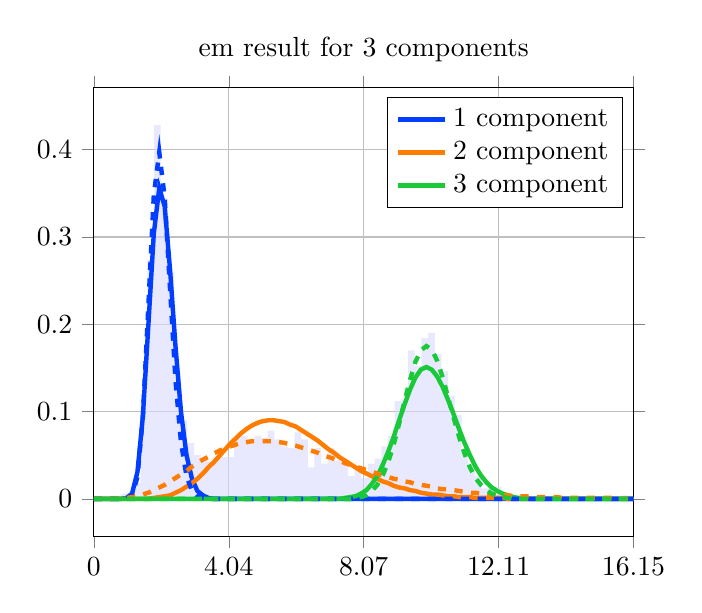 \begin{tikzpicture}
\begin{axis}[title={em result for 3 components}, yticklabel style={/pgf/number format/fixed,
            /pgf/number format/precision=3}, grid={major}, yminorgrids={true}, tick align={outside}, xtick={0.0,4.037,8.073,12.11,16.146}, xmin={0.0}, xmax={16.146}, scaled y ticks={false}]
    \addplot[ybar interval, fill={blue!15}, forget plot, opacity={0.6}, draw={none}, bar width={5.0e-6}]
        table[row sep={\\}]
        {
            \\
            0.8  0.006  \\
            1.0  0.002  \\
            1.2  0.018  \\
            1.4  0.114  \\
            1.6  0.274  \\
            1.8  0.428  \\
            2.0  0.344  \\
            2.2  0.26  \\
            2.4  0.144  \\
            2.6  0.09  \\
            2.8  0.064  \\
            3.0  0.05  \\
            3.2  0.044  \\
            3.4  0.042  \\
            3.6  0.046  \\
            3.8  0.048  \\
            4.0  0.048  \\
            4.2  0.07  \\
            4.4  0.072  \\
            4.6  0.068  \\
            4.8  0.072  \\
            5.0  0.07  \\
            5.2  0.078  \\
            5.4  0.068  \\
            5.6  0.06  \\
            5.8  0.058  \\
            6.0  0.076  \\
            6.2  0.068  \\
            6.4  0.036  \\
            6.6  0.058  \\
            6.8  0.04  \\
            7.0  0.058  \\
            7.2  0.044  \\
            7.4  0.046  \\
            7.6  0.026  \\
            7.8  0.036  \\
            8.0  0.024  \\
            8.2  0.04  \\
            8.4  0.046  \\
            8.6  0.06  \\
            8.8  0.072  \\
            9.0  0.112  \\
            9.2  0.114  \\
            9.4  0.17  \\
            9.6  0.152  \\
            9.8  0.184  \\
            10.0  0.19  \\
            10.2  0.166  \\
            10.4  0.146  \\
            10.6  0.118  \\
            10.8  0.096  \\
            11.0  0.054  \\
            11.2  0.04  \\
            11.4  0.026  \\
            11.6  0.012  \\
            11.8  0.014  \\
            12.0  0.014  \\
            12.2  0.002  \\
            12.4  0.002  \\
            12.6  0.002  \\
            12.8  0.004  \\
            13.0  0.002  \\
            13.2  0.0  \\
            13.4  0.002  \\
            13.6  0.0  \\
            13.8  0.002  \\
            14.0  0.0  \\
            14.2  0.0  \\
            14.4  0.0  \\
            14.6  0.0  \\
            14.8  0.0  \\
            15.0  0.0  \\
            15.2  0.0  \\
            15.4  0.002  \\
            15.6  0.0  \\
            15.8  0.004  \\
            16.0  0.002  \\
            16.2  0.0  \\
        }
        ;
    \addplot[style={{ultra thick}}, color={rgb,1:red,0.008;green,0.243;blue,1.0}]
        table[row sep={\\}]
        {
            \\
            0.0  0.0  \\
            0.163  5.941e-23  \\
            0.326  1.519e-14  \\
            0.489  4.283e-10  \\
            0.652  2.893e-7  \\
            0.815  2.531e-5  \\
            0.979  0.001  \\
            1.142  0.006  \\
            1.305  0.031  \\
            1.468  0.095  \\
            1.631  0.199  \\
            1.794  0.304  \\
            1.957  0.356  \\
            2.12  0.335  \\
            2.283  0.261  \\
            2.446  0.173  \\
            2.609  0.099  \\
            2.773  0.05  \\
            2.936  0.023  \\
            3.099  0.009  \\
            3.262  0.004  \\
            3.425  0.001  \\
            3.588  0.0  \\
            3.751  0.0  \\
            3.914  3.558e-5  \\
            4.077  9.655e-6  \\
            4.24  2.491e-6  \\
            4.403  6.131e-7  \\
            4.567  1.445e-7  \\
            4.73  3.271e-8  \\
            4.893  7.129e-9  \\
            5.056  1.5e-9  \\
            5.219  3.054e-10  \\
            5.382  6.029e-11  \\
            5.545  1.156e-11  \\
            5.708  2.156e-12  \\
            5.871  3.92e-13  \\
            6.034  6.954e-14  \\
            6.197  1.205e-14  \\
            6.361  2.044e-15  \\
            6.524  3.395e-16  \\
            6.687  5.527e-17  \\
            6.85  8.831e-18  \\
            7.013  1.386e-18  \\
            7.176  2.138e-19  \\
            7.339  3.245e-20  \\
            7.502  4.848e-21  \\
            7.665  7.136e-22  \\
            7.828  1.035e-22  \\
            7.991  1.482e-23  \\
            8.155  2.093e-24  \\
            8.318  2.918e-25  \\
            8.481  4.02e-26  \\
            8.644  5.474e-27  \\
            8.807  7.37e-28  \\
            8.97  9.816e-29  \\
            9.133  1.294e-29  \\
            9.296  1.688e-30  \\
            9.459  2.181e-31  \\
            9.622  2.791e-32  \\
            9.785  3.54e-33  \\
            9.949  4.45e-34  \\
            10.112  5.548e-35  \\
            10.275  6.858e-36  \\
            10.438  8.412e-37  \\
            10.601  1.024e-37  \\
            10.764  1.237e-38  \\
            10.927  1.483e-39  \\
            11.09  1.766e-40  \\
            11.253  2.088e-41  \\
            11.416  2.453e-42  \\
            11.579  2.863e-43  \\
            11.743  3.321e-44  \\
            11.906  3.829e-45  \\
            12.069  4.388e-46  \\
            12.232  4.999e-47  \\
            12.395  5.664e-48  \\
            12.558  6.382e-49  \\
            12.721  7.153e-50  \\
            12.884  7.976e-51  \\
            13.047  8.847e-52  \\
            13.21  9.766e-53  \\
            13.373  1.073e-53  \\
            13.537  1.173e-54  \\
            13.7  1.277e-55  \\
            13.863  1.383e-56  \\
            14.026  1.492e-57  \\
            14.189  1.603e-58  \\
            14.352  1.714e-59  \\
            14.515  1.826e-60  \\
            14.678  1.938e-61  \\
            14.841  2.048e-62  \\
            15.004  2.156e-63  \\
            15.167  2.261e-64  \\
            15.331  2.363e-65  \\
            15.494  2.461e-66  \\
            15.657  2.554e-67  \\
            15.82  2.641e-68  \\
            15.983  2.722e-69  \\
            16.146  2.796e-70  \\
        }
        ;
    \addlegendentry {1 component}
    \addplot[style={{ultra thick}}, color={rgb,1:red,1.0;green,0.486;blue,0.0}]
        table[row sep={\\}]
        {
            \\
            0.0  0.0  \\
            0.163  1.065e-13  \\
            0.326  1.466e-10  \\
            0.489  8.746e-9  \\
            0.652  1.444e-7  \\
            0.815  1.18e-6  \\
            0.979  6.175e-6  \\
            1.142  2.377e-5  \\
            1.305  7.305e-5  \\
            1.468  0.0  \\
            1.631  0.0  \\
            1.794  0.001  \\
            1.957  0.002  \\
            2.12  0.003  \\
            2.283  0.004  \\
            2.446  0.007  \\
            2.609  0.01  \\
            2.773  0.014  \\
            2.936  0.018  \\
            3.099  0.023  \\
            3.262  0.029  \\
            3.425  0.036  \\
            3.588  0.042  \\
            3.751  0.049  \\
            3.914  0.056  \\
            4.077  0.063  \\
            4.24  0.069  \\
            4.403  0.075  \\
            4.567  0.08  \\
            4.73  0.084  \\
            4.893  0.087  \\
            5.056  0.089  \\
            5.219  0.09  \\
            5.382  0.09  \\
            5.545  0.089  \\
            5.708  0.088  \\
            5.871  0.085  \\
            6.034  0.083  \\
            6.197  0.079  \\
            6.361  0.075  \\
            6.524  0.071  \\
            6.687  0.067  \\
            6.85  0.062  \\
            7.013  0.057  \\
            7.176  0.053  \\
            7.339  0.048  \\
            7.502  0.044  \\
            7.665  0.04  \\
            7.828  0.036  \\
            7.991  0.032  \\
            8.155  0.029  \\
            8.318  0.026  \\
            8.481  0.023  \\
            8.644  0.02  \\
            8.807  0.018  \\
            8.97  0.015  \\
            9.133  0.013  \\
            9.296  0.012  \\
            9.459  0.01  \\
            9.622  0.009  \\
            9.785  0.007  \\
            9.949  0.006  \\
            10.112  0.005  \\
            10.275  0.005  \\
            10.438  0.004  \\
            10.601  0.003  \\
            10.764  0.003  \\
            10.927  0.002  \\
            11.09  0.002  \\
            11.253  0.002  \\
            11.416  0.001  \\
            11.579  0.001  \\
            11.743  0.001  \\
            11.906  0.001  \\
            12.069  0.001  \\
            12.232  0.001  \\
            12.395  0.0  \\
            12.558  0.0  \\
            12.721  0.0  \\
            12.884  0.0  \\
            13.047  0.0  \\
            13.21  0.0  \\
            13.373  0.0  \\
            13.537  0.0  \\
            13.7  9.808e-5  \\
            13.863  7.994e-5  \\
            14.026  6.506e-5  \\
            14.189  5.287e-5  \\
            14.352  4.29e-5  \\
            14.515  3.476e-5  \\
            14.678  2.813e-5  \\
            14.841  2.273e-5  \\
            15.004  1.835e-5  \\
            15.167  1.479e-5  \\
            15.331  1.19e-5  \\
            15.494  9.57e-6  \\
            15.657  7.685e-6  \\
            15.82  6.164e-6  \\
            15.983  4.938e-6  \\
            16.146  3.952e-6  \\
        }
        ;
    \addlegendentry {2 component}
    \addplot[style={{ultra thick}}, color={rgb,1:red,0.102;green,0.788;blue,0.22}]
        table[row sep={\\}]
        {
            \\
            0.0  0.0  \\
            0.163  2.254e-195  \\
            0.326  1.93e-153  \\
            0.489  2.474e-129  \\
            0.652  1.597e-112  \\
            0.815  1.034e-99  \\
            0.979  1.979e-89  \\
            1.142  6.806e-81  \\
            1.305  1.235e-73  \\
            1.468  2.371e-67  \\
            1.631  7.731e-62  \\
            1.794  6.011e-57  \\
            1.957  1.43e-52  \\
            2.12  1.259e-48  \\
            2.283  4.754e-45  \\
            2.446  8.653e-42  \\
            2.609  8.341e-39  \\
            2.773  4.6e-36  \\
            2.936  1.547e-33  \\
            3.099  3.348e-31  \\
            3.262  4.878e-29  \\
            3.425  4.972e-27  \\
            3.588  3.666e-25  \\
            3.751  2.012e-23  \\
            3.914  8.432e-22  \\
            4.077  2.758e-20  \\
            4.24  7.176e-19  \\
            4.403  1.512e-17  \\
            4.567  2.619e-16  \\
            4.73  3.782e-15  \\
            4.893  4.608e-14  \\
            5.056  4.791e-13  \\
            5.219  4.293e-12  \\
            5.382  3.347e-11  \\
            5.545  2.289e-10  \\
            5.708  1.383e-9  \\
            5.871  7.442e-9  \\
            6.034  3.586e-8  \\
            6.197  1.557e-7  \\
            6.361  6.123e-7  \\
            6.524  2.192e-6  \\
            6.687  7.18e-6  \\
            6.85  2.16e-5  \\
            7.013  5.993e-5  \\
            7.176  0.0  \\
            7.339  0.0  \\
            7.502  0.001  \\
            7.665  0.002  \\
            7.828  0.003  \\
            7.991  0.006  \\
            8.155  0.01  \\
            8.318  0.017  \\
            8.481  0.026  \\
            8.644  0.039  \\
            8.807  0.054  \\
            8.97  0.071  \\
            9.133  0.09  \\
            9.296  0.108  \\
            9.459  0.125  \\
            9.622  0.139  \\
            9.785  0.148  \\
            9.949  0.151  \\
            10.112  0.148  \\
            10.275  0.14  \\
            10.438  0.128  \\
            10.601  0.113  \\
            10.764  0.097  \\
            10.927  0.08  \\
            11.09  0.064  \\
            11.253  0.05  \\
            11.416  0.037  \\
            11.579  0.027  \\
            11.743  0.019  \\
            11.906  0.013  \\
            12.069  0.009  \\
            12.232  0.006  \\
            12.395  0.004  \\
            12.558  0.002  \\
            12.721  0.001  \\
            12.884  0.001  \\
            13.047  0.0  \\
            13.21  0.0  \\
            13.373  0.0  \\
            13.537  8.624e-5  \\
            13.7  4.603e-5  \\
            13.863  2.407e-5  \\
            14.026  1.234e-5  \\
            14.189  6.21e-6  \\
            14.352  3.065e-6  \\
            14.515  1.485e-6  \\
            14.678  7.07e-7  \\
            14.841  3.306e-7  \\
            15.004  1.52e-7  \\
            15.167  6.868e-8  \\
            15.331  3.053e-8  \\
            15.494  1.336e-8  \\
            15.657  5.752e-9  \\
            15.82  2.439e-9  \\
            15.983  1.018e-9  \\
            16.146  4.19e-10  \\
        }
        ;
    \addlegendentry {3 component}
    \addplot[style={{ultra thick, dashed}}, color={rgb,1:red,0.008;green,0.243;blue,1.0}]
        table[row sep={\\}]
        {
            \\
            0.0  0.0  \\
            0.163  1.239e-27  \\
            0.326  2.609e-17  \\
            0.489  7.37e-12  \\
            0.652  2.106e-8  \\
            0.815  4.857e-6  \\
            0.979  0.0  \\
            1.142  0.004  \\
            1.305  0.025  \\
            1.468  0.095  \\
            1.631  0.221  \\
            1.794  0.348  \\
            1.957  0.397  \\
            2.12  0.345  \\
            2.283  0.238  \\
            2.446  0.134  \\
            2.609  0.064  \\
            2.773  0.026  \\
            2.936  0.009  \\
            3.099  0.003  \\
            3.262  0.001  \\
            3.425  0.0  \\
            3.588  5.0e-5  \\
            3.751  1.085e-5  \\
            3.914  2.186e-6  \\
            4.077  4.115e-7  \\
            4.24  7.279e-8  \\
            4.403  1.215e-8  \\
            4.567  1.924e-9  \\
            4.73  2.897e-10  \\
            4.893  4.164e-11  \\
            5.056  5.732e-12  \\
            5.219  7.576e-13  \\
            5.382  9.639e-14  \\
            5.545  1.183e-14  \\
            5.708  1.404e-15  \\
            5.871  1.614e-16  \\
            6.034  1.801e-17  \\
            6.197  1.952e-18  \\
            6.361  2.06e-19  \\
            6.524  2.119e-20  \\
            6.687  2.127e-21  \\
            6.85  2.086e-22  \\
            7.013  2.001e-23  \\
            7.176  1.88e-24  \\
            7.339  1.73e-25  \\
            7.502  1.563e-26  \\
            7.665  1.385e-27  \\
            7.828  1.206e-28  \\
            7.991  1.033e-29  \\
            8.155  8.704e-31  \\
            8.318  7.22e-32  \\
            8.481  5.9e-33  \\
            8.644  4.752e-34  \\
            8.807  3.775e-35  \\
            8.97  2.959e-36  \\
            9.133  2.289e-37  \\
            9.296  1.749e-38  \\
            9.459  1.321e-39  \\
            9.622  9.858e-41  \\
            9.785  7.276e-42  \\
            9.949  5.312e-43  \\
            10.112  3.838e-44  \\
            10.275  2.745e-45  \\
            10.438  1.944e-46  \\
            10.601  1.363e-47  \\
            10.764  9.476e-49  \\
            10.927  6.528e-50  \\
            11.09  4.457e-51  \\
            11.253  3.018e-52  \\
            11.416  2.027e-53  \\
            11.579  1.351e-54  \\
            11.743  8.93e-56  \\
            11.906  5.86e-57  \\
            12.069  3.817e-58  \\
            12.232  2.469e-59  \\
            12.395  1.586e-60  \\
            12.558  1.012e-61  \\
            12.721  6.412e-63  \\
            12.884  4.038e-64  \\
            13.047  2.527e-65  \\
            13.21  1.572e-66  \\
            13.373  9.72e-68  \\
            13.537  5.976e-69  \\
            13.7  3.653e-70  \\
            13.863  2.221e-71  \\
            14.026  1.343e-72  \\
            14.189  8.077e-74  \\
            14.352  4.833e-75  \\
            14.515  2.877e-76  \\
            14.678  1.705e-77  \\
            14.841  1.005e-78  \\
            15.004  5.899e-80  \\
            15.167  3.446e-81  \\
            15.331  2.004e-82  \\
            15.494  1.16e-83  \\
            15.657  6.687e-85  \\
            15.82  3.838e-86  \\
            15.983  2.194e-87  \\
            16.146  1.249e-88  \\
        }
        ;
    \addplot[style={{ultra thick, dashed}}, color={rgb,1:red,1.0;green,0.486;blue,0.0}]
        table[row sep={\\}]
        {
            \\
            0.0  0.0  \\
            0.163  3.096e-7  \\
            0.326  8.417e-6  \\
            0.489  5.43e-5  \\
            0.652  0.0  \\
            0.815  0.001  \\
            0.979  0.001  \\
            1.142  0.002  \\
            1.305  0.003  \\
            1.468  0.005  \\
            1.631  0.007  \\
            1.794  0.01  \\
            1.957  0.013  \\
            2.12  0.016  \\
            2.283  0.02  \\
            2.446  0.024  \\
            2.609  0.028  \\
            2.773  0.032  \\
            2.936  0.037  \\
            3.099  0.041  \\
            3.262  0.045  \\
            3.425  0.048  \\
            3.588  0.052  \\
            3.751  0.055  \\
            3.914  0.058  \\
            4.077  0.06  \\
            4.24  0.062  \\
            4.403  0.064  \\
            4.567  0.065  \\
            4.73  0.066  \\
            4.893  0.066  \\
            5.056  0.066  \\
            5.219  0.066  \\
            5.382  0.066  \\
            5.545  0.065  \\
            5.708  0.064  \\
            5.871  0.062  \\
            6.034  0.061  \\
            6.197  0.059  \\
            6.361  0.057  \\
            6.524  0.055  \\
            6.687  0.053  \\
            6.85  0.05  \\
            7.013  0.048  \\
            7.176  0.046  \\
            7.339  0.044  \\
            7.502  0.041  \\
            7.665  0.039  \\
            7.828  0.037  \\
            7.991  0.035  \\
            8.155  0.033  \\
            8.318  0.031  \\
            8.481  0.029  \\
            8.644  0.027  \\
            8.807  0.025  \\
            8.97  0.023  \\
            9.133  0.022  \\
            9.296  0.02  \\
            9.459  0.019  \\
            9.622  0.017  \\
            9.785  0.016  \\
            9.949  0.015  \\
            10.112  0.014  \\
            10.275  0.012  \\
            10.438  0.011  \\
            10.601  0.011  \\
            10.764  0.01  \\
            10.927  0.009  \\
            11.09  0.008  \\
            11.253  0.007  \\
            11.416  0.007  \\
            11.579  0.006  \\
            11.743  0.006  \\
            11.906  0.005  \\
            12.069  0.005  \\
            12.232  0.004  \\
            12.395  0.004  \\
            12.558  0.003  \\
            12.721  0.003  \\
            12.884  0.003  \\
            13.047  0.003  \\
            13.21  0.002  \\
            13.373  0.002  \\
            13.537  0.002  \\
            13.7  0.002  \\
            13.863  0.002  \\
            14.026  0.001  \\
            14.189  0.001  \\
            14.352  0.001  \\
            14.515  0.001  \\
            14.678  0.001  \\
            14.841  0.001  \\
            15.004  0.001  \\
            15.167  0.001  \\
            15.331  0.001  \\
            15.494  0.001  \\
            15.657  0.0  \\
            15.82  0.0  \\
            15.983  0.0  \\
            16.146  0.0  \\
        }
        ;
    \addplot[style={{ultra thick, dashed}}, color={rgb,1:red,0.102;green,0.788;blue,0.22}]
        table[row sep={\\}]
        {
            \\
            0.0  0.0  \\
            0.163  9.082e-272  \\
            0.326  2.796e-213  \\
            0.489  1.181e-179  \\
            0.652  3.299e-156  \\
            0.815  2.437e-138  \\
            0.979  5.337e-124  \\
            1.142  4.297e-112  \\
            1.305  5.714e-102  \\
            1.468  3.309e-93  \\
            1.631  1.618e-85  \\
            1.794  1.07e-78  \\
            1.957  1.358e-72  \\
            2.12  4.303e-67  \\
            2.283  4.188e-62  \\
            2.446  1.472e-57  \\
            2.609  2.134e-53  \\
            2.773  1.419e-49  \\
            2.936  4.735e-46  \\
            3.099  8.541e-43  \\
            3.262  8.87e-40  \\
            3.425  5.597e-37  \\
            3.588  2.248e-34  \\
            3.751  5.984e-32  \\
            3.914  1.093e-29  \\
            4.077  1.413e-27  \\
            4.24  1.328e-25  \\
            4.403  9.293e-24  \\
            4.567  4.95e-22  \\
            4.73  2.046e-20  \\
            4.893  6.67e-19  \\
            5.056  1.743e-17  \\
            5.219  3.704e-16  \\
            5.382  6.479e-15  \\
            5.545  9.439e-14  \\
            5.708  1.158e-12  \\
            5.871  1.207e-11  \\
            6.034  1.079e-10  \\
            6.197  8.341e-10  \\
            6.361  5.617e-9  \\
            6.524  3.319e-8  \\
            6.687  1.732e-7  \\
            6.85  8.026e-7  \\
            7.013  3.323e-6  \\
            7.176  1.235e-5  \\
            7.339  4.144e-5  \\
            7.502  0.0  \\
            7.665  0.0  \\
            7.828  0.001  \\
            7.991  0.002  \\
            8.155  0.004  \\
            8.318  0.009  \\
            8.481  0.016  \\
            8.644  0.027  \\
            8.807  0.042  \\
            8.97  0.062  \\
            9.133  0.086  \\
            9.296  0.112  \\
            9.459  0.136  \\
            9.622  0.157  \\
            9.785  0.17  \\
            9.949  0.175  \\
            10.112  0.171  \\
            10.275  0.158  \\
            10.438  0.139  \\
            10.601  0.116  \\
            10.764  0.093  \\
            10.927  0.071  \\
            11.09  0.052  \\
            11.253  0.036  \\
            11.416  0.024  \\
            11.579  0.016  \\
            11.743  0.01  \\
            11.906  0.006  \\
            12.069  0.003  \\
            12.232  0.002  \\
            12.395  0.001  \\
            12.558  0.001  \\
            12.721  0.0  \\
            12.884  0.0  \\
            13.047  5.785e-5  \\
            13.21  2.626e-5  \\
            13.373  1.157e-5  \\
            13.537  4.945e-6  \\
            13.7  2.054e-6  \\
            13.863  8.294e-7  \\
            14.026  3.258e-7  \\
            14.189  1.246e-7  \\
            14.352  4.642e-8  \\
            14.515  1.685e-8  \\
            14.678  5.966e-9  \\
            14.841  2.061e-9  \\
            15.004  6.951e-10  \\
            15.167  2.29e-10  \\
            15.331  7.371e-11  \\
            15.494  2.32e-11  \\
            15.657  7.143e-12  \\
            15.82  2.152e-12  \\
            15.983  6.349e-13  \\
            16.146  1.835e-13  \\
        }
        ;
\end{axis}
\end{tikzpicture}
